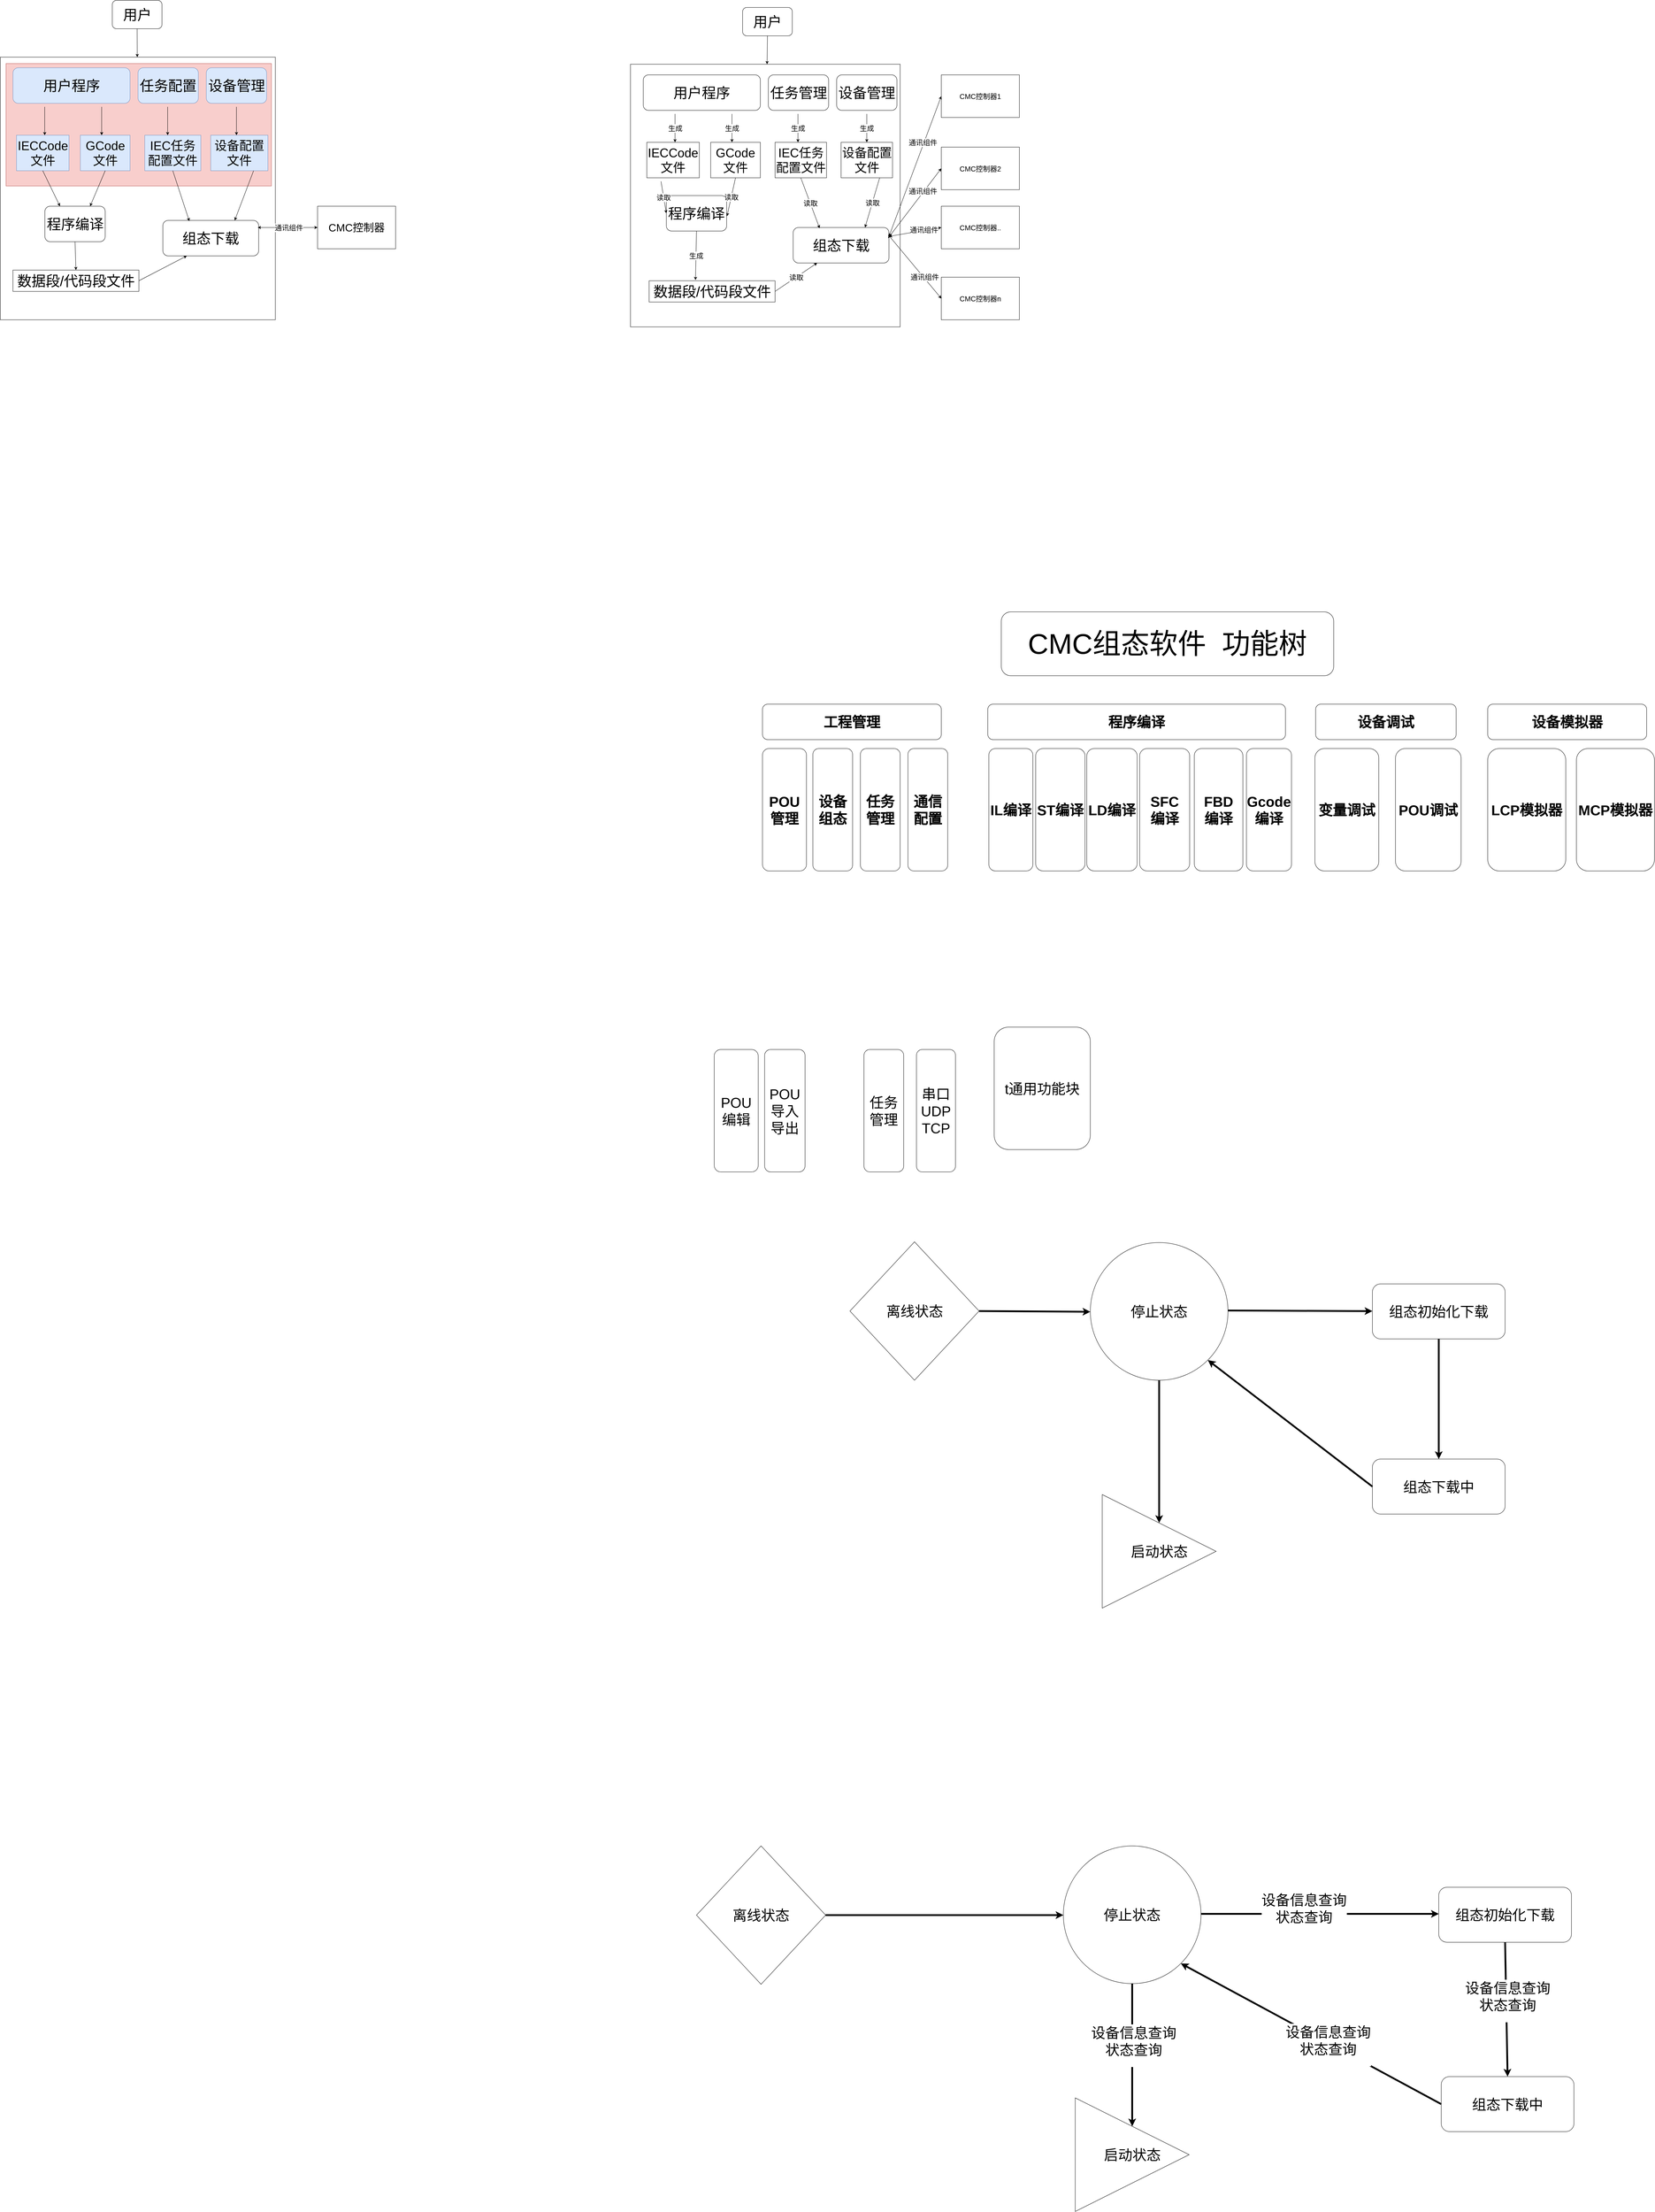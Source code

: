<mxfile version="12.2.6" type="github" pages="1">
  <diagram id="8eFCHStxxwOZdWIUavua" name="Page-1">
    <mxGraphModel dx="3413" dy="2197" grid="0" gridSize="10" guides="1" tooltips="1" connect="1" arrows="1" fold="1" page="0" pageScale="1" pageWidth="827" pageHeight="1169" math="0" shadow="0">
      <root>
        <mxCell id="0"/>
        <mxCell id="1" parent="0"/>
        <mxCell id="xgJLYvO0U7C_utv53xH0-2" value="" style="rounded=0;whiteSpace=wrap;html=1;" parent="1" vertex="1">
          <mxGeometry x="-1522" y="-980" width="775" height="740" as="geometry"/>
        </mxCell>
        <mxCell id="QE3tK00au3SgohkB_AAY-4" value="" style="rounded=0;whiteSpace=wrap;html=1;fillColor=#f8cecc;strokeColor=#b85450;" vertex="1" parent="1">
          <mxGeometry x="-1506" y="-962" width="748" height="345" as="geometry"/>
        </mxCell>
        <mxCell id="lSWwNBWewVUf58__QeLn-1" value="&lt;font style=&quot;font-size: 40px&quot;&gt;用户&lt;/font&gt;" style="rounded=1;whiteSpace=wrap;html=1;" parent="1" vertex="1">
          <mxGeometry x="570" y="-1120" width="140" height="80" as="geometry"/>
        </mxCell>
        <mxCell id="lSWwNBWewVUf58__QeLn-2" value="" style="rounded=0;whiteSpace=wrap;html=1;" parent="1" vertex="1">
          <mxGeometry x="254" y="-960" width="760" height="740" as="geometry"/>
        </mxCell>
        <mxCell id="lSWwNBWewVUf58__QeLn-3" value="" style="endArrow=classic;html=1;exitX=0.5;exitY=1;exitDx=0;exitDy=0;" parent="1" source="lSWwNBWewVUf58__QeLn-1" target="lSWwNBWewVUf58__QeLn-2" edge="1">
          <mxGeometry width="50" height="50" relative="1" as="geometry">
            <mxPoint x="360" y="-280" as="sourcePoint"/>
            <mxPoint x="410" y="-330" as="targetPoint"/>
          </mxGeometry>
        </mxCell>
        <mxCell id="lSWwNBWewVUf58__QeLn-8" value="&lt;font style=&quot;font-size: 40px&quot;&gt;用户程序&lt;/font&gt;" style="rounded=1;whiteSpace=wrap;html=1;" parent="1" vertex="1">
          <mxGeometry x="290" y="-930" width="330" height="100" as="geometry"/>
        </mxCell>
        <mxCell id="lSWwNBWewVUf58__QeLn-11" value="&lt;div&gt;&lt;font style=&quot;font-size: 35px&quot;&gt;IECCode&lt;/font&gt;&lt;/div&gt;&lt;div&gt;&lt;font style=&quot;font-size: 35px&quot;&gt;文件&lt;br&gt;&lt;/font&gt;&lt;/div&gt;" style="rounded=0;whiteSpace=wrap;html=1;" parent="1" vertex="1">
          <mxGeometry x="300" y="-740" width="148" height="100" as="geometry"/>
        </mxCell>
        <mxCell id="lSWwNBWewVUf58__QeLn-12" value="&lt;div&gt;&lt;font style=&quot;font-size: 35px&quot;&gt;GCode&lt;/font&gt;&lt;/div&gt;&lt;div&gt;&lt;font style=&quot;font-size: 35px&quot;&gt;文件&lt;br&gt;&lt;/font&gt;&lt;/div&gt;" style="rounded=0;whiteSpace=wrap;html=1;" parent="1" vertex="1">
          <mxGeometry x="480" y="-740" width="140" height="100" as="geometry"/>
        </mxCell>
        <mxCell id="lSWwNBWewVUf58__QeLn-14" value="&lt;font style=&quot;font-size: 40px&quot;&gt;设备管理&lt;/font&gt;" style="rounded=1;whiteSpace=wrap;html=1;" parent="1" vertex="1">
          <mxGeometry x="835" y="-930" width="170" height="100" as="geometry"/>
        </mxCell>
        <mxCell id="lSWwNBWewVUf58__QeLn-15" value="&lt;div&gt;&lt;font style=&quot;font-size: 35px&quot;&gt;设备配置&lt;/font&gt;&lt;/div&gt;&lt;div&gt;&lt;font style=&quot;font-size: 35px&quot;&gt;文件&lt;br&gt;&lt;/font&gt;&lt;/div&gt;" style="rounded=0;whiteSpace=wrap;html=1;" parent="1" vertex="1">
          <mxGeometry x="847.5" y="-740" width="145" height="100" as="geometry"/>
        </mxCell>
        <mxCell id="lSWwNBWewVUf58__QeLn-16" value="&lt;font style=&quot;font-size: 40px&quot;&gt;任务管理&lt;/font&gt;" style="rounded=1;whiteSpace=wrap;html=1;" parent="1" vertex="1">
          <mxGeometry x="642.5" y="-930" width="170" height="100" as="geometry"/>
        </mxCell>
        <mxCell id="lSWwNBWewVUf58__QeLn-17" value="&lt;div&gt;&lt;font style=&quot;font-size: 35px&quot;&gt;IEC任务&lt;/font&gt;&lt;/div&gt;&lt;div&gt;&lt;font style=&quot;font-size: 35px&quot;&gt;配置文件&lt;br&gt;&lt;/font&gt;&lt;/div&gt;" style="rounded=0;whiteSpace=wrap;html=1;" parent="1" vertex="1">
          <mxGeometry x="661.5" y="-740" width="145" height="100" as="geometry"/>
        </mxCell>
        <mxCell id="lSWwNBWewVUf58__QeLn-19" value="&lt;font style=&quot;font-size: 40px&quot;&gt;程序编译&lt;/font&gt;" style="rounded=1;whiteSpace=wrap;html=1;" parent="1" vertex="1">
          <mxGeometry x="355" y="-590" width="170" height="100" as="geometry"/>
        </mxCell>
        <mxCell id="lSWwNBWewVUf58__QeLn-22" value="生成" style="endArrow=classic;html=1;exitX=0.5;exitY=1;exitDx=0;exitDy=0;fontSize=20;" parent="1" edge="1">
          <mxGeometry width="50" height="50" relative="1" as="geometry">
            <mxPoint x="379.5" y="-820" as="sourcePoint"/>
            <mxPoint x="379.5" y="-740" as="targetPoint"/>
          </mxGeometry>
        </mxCell>
        <mxCell id="lSWwNBWewVUf58__QeLn-25" value="生成" style="endArrow=classic;html=1;exitX=0.5;exitY=1;exitDx=0;exitDy=0;fontSize=20;" parent="1" edge="1">
          <mxGeometry width="50" height="50" relative="1" as="geometry">
            <mxPoint x="540" y="-820" as="sourcePoint"/>
            <mxPoint x="540" y="-740" as="targetPoint"/>
          </mxGeometry>
        </mxCell>
        <mxCell id="lSWwNBWewVUf58__QeLn-26" value="生成" style="endArrow=classic;html=1;exitX=0.5;exitY=1;exitDx=0;exitDy=0;fontSize=20;" parent="1" edge="1">
          <mxGeometry width="50" height="50" relative="1" as="geometry">
            <mxPoint x="726" y="-820" as="sourcePoint"/>
            <mxPoint x="726" y="-740" as="targetPoint"/>
          </mxGeometry>
        </mxCell>
        <mxCell id="lSWwNBWewVUf58__QeLn-27" value="生成" style="endArrow=classic;html=1;exitX=0.5;exitY=1;exitDx=0;exitDy=0;fontSize=20;" parent="1" edge="1">
          <mxGeometry width="50" height="50" relative="1" as="geometry">
            <mxPoint x="920" y="-820" as="sourcePoint"/>
            <mxPoint x="920" y="-740" as="targetPoint"/>
          </mxGeometry>
        </mxCell>
        <mxCell id="lSWwNBWewVUf58__QeLn-28" value="读取" style="endArrow=classic;html=1;exitX=0.5;exitY=1;exitDx=0;exitDy=0;fontSize=20;entryX=0;entryY=0.5;entryDx=0;entryDy=0;" parent="1" target="lSWwNBWewVUf58__QeLn-19" edge="1">
          <mxGeometry width="50" height="50" relative="1" as="geometry">
            <mxPoint x="340" y="-630" as="sourcePoint"/>
            <mxPoint x="340" y="-550" as="targetPoint"/>
          </mxGeometry>
        </mxCell>
        <mxCell id="lSWwNBWewVUf58__QeLn-30" value="读取" style="endArrow=classic;html=1;exitX=0.5;exitY=1;exitDx=0;exitDy=0;fontSize=20;entryX=1.006;entryY=0.58;entryDx=0;entryDy=0;entryPerimeter=0;" parent="1" target="lSWwNBWewVUf58__QeLn-19" edge="1">
          <mxGeometry width="50" height="50" relative="1" as="geometry">
            <mxPoint x="550.0" y="-640" as="sourcePoint"/>
            <mxPoint x="610.0" y="-540" as="targetPoint"/>
          </mxGeometry>
        </mxCell>
        <mxCell id="lSWwNBWewVUf58__QeLn-31" value="生成" style="endArrow=classic;html=1;exitX=0.5;exitY=1;exitDx=0;exitDy=0;fontSize=20;entryX=0.368;entryY=-0.033;entryDx=0;entryDy=0;entryPerimeter=0;" parent="1" source="lSWwNBWewVUf58__QeLn-19" target="lSWwNBWewVUf58__QeLn-35" edge="1">
          <mxGeometry width="50" height="50" relative="1" as="geometry">
            <mxPoint x="478.5" y="-440" as="sourcePoint"/>
            <mxPoint x="478.5" y="-360" as="targetPoint"/>
          </mxGeometry>
        </mxCell>
        <mxCell id="lSWwNBWewVUf58__QeLn-34" value="&lt;font style=&quot;font-size: 40px&quot;&gt;组态下载&lt;/font&gt;" style="rounded=1;whiteSpace=wrap;html=1;" parent="1" vertex="1">
          <mxGeometry x="712.5" y="-500" width="270" height="100" as="geometry"/>
        </mxCell>
        <mxCell id="lSWwNBWewVUf58__QeLn-35" value="&lt;font style=&quot;font-size: 40px&quot;&gt;数据段/代码段文件&lt;/font&gt;" style="rounded=0;whiteSpace=wrap;html=1;fontSize=20;" parent="1" vertex="1">
          <mxGeometry x="306.5" y="-350" width="355" height="60" as="geometry"/>
        </mxCell>
        <mxCell id="lSWwNBWewVUf58__QeLn-36" value="读取" style="endArrow=classic;html=1;exitX=0.5;exitY=1;exitDx=0;exitDy=0;fontSize=20;entryX=0.25;entryY=1;entryDx=0;entryDy=0;" parent="1" target="lSWwNBWewVUf58__QeLn-34" edge="1">
          <mxGeometry width="50" height="50" relative="1" as="geometry">
            <mxPoint x="661.5" y="-320" as="sourcePoint"/>
            <mxPoint x="716.5" y="-190" as="targetPoint"/>
          </mxGeometry>
        </mxCell>
        <mxCell id="lSWwNBWewVUf58__QeLn-37" value="读取" style="endArrow=classic;html=1;exitX=0.5;exitY=1;exitDx=0;exitDy=0;fontSize=20;entryX=0.276;entryY=0.02;entryDx=0;entryDy=0;entryPerimeter=0;" parent="1" source="lSWwNBWewVUf58__QeLn-17" target="lSWwNBWewVUf58__QeLn-34" edge="1">
          <mxGeometry width="50" height="50" relative="1" as="geometry">
            <mxPoint x="694" y="-540" as="sourcePoint"/>
            <mxPoint x="812.5" y="-620" as="targetPoint"/>
          </mxGeometry>
        </mxCell>
        <mxCell id="lSWwNBWewVUf58__QeLn-38" value="读取" style="endArrow=classic;html=1;exitX=0.75;exitY=1;exitDx=0;exitDy=0;fontSize=20;entryX=0.75;entryY=0;entryDx=0;entryDy=0;" parent="1" source="lSWwNBWewVUf58__QeLn-15" target="lSWwNBWewVUf58__QeLn-34" edge="1">
          <mxGeometry width="50" height="50" relative="1" as="geometry">
            <mxPoint x="744" y="-630.0" as="sourcePoint"/>
            <mxPoint x="790" y="-490" as="targetPoint"/>
          </mxGeometry>
        </mxCell>
        <mxCell id="lSWwNBWewVUf58__QeLn-39" value="CMC控制器1" style="rounded=0;whiteSpace=wrap;html=1;fontSize=20;" parent="1" vertex="1">
          <mxGeometry x="1130" y="-930" width="220" height="120" as="geometry"/>
        </mxCell>
        <mxCell id="lSWwNBWewVUf58__QeLn-42" value="CMC控制器2" style="rounded=0;whiteSpace=wrap;html=1;fontSize=20;" parent="1" vertex="1">
          <mxGeometry x="1130" y="-726.5" width="220" height="120" as="geometry"/>
        </mxCell>
        <mxCell id="lSWwNBWewVUf58__QeLn-43" value="CMC控制器.." style="rounded=0;whiteSpace=wrap;html=1;fontSize=20;" parent="1" vertex="1">
          <mxGeometry x="1130" y="-560" width="220" height="120" as="geometry"/>
        </mxCell>
        <mxCell id="lSWwNBWewVUf58__QeLn-45" value="CMC控制器n" style="rounded=0;whiteSpace=wrap;html=1;fontSize=20;" parent="1" vertex="1">
          <mxGeometry x="1130" y="-360" width="220" height="120" as="geometry"/>
        </mxCell>
        <mxCell id="lSWwNBWewVUf58__QeLn-46" value="" style="endArrow=classic;startArrow=classic;html=1;fontSize=20;exitX=1;exitY=0.25;exitDx=0;exitDy=0;entryX=0;entryY=0.5;entryDx=0;entryDy=0;" parent="1" source="lSWwNBWewVUf58__QeLn-34" target="lSWwNBWewVUf58__QeLn-39" edge="1">
          <mxGeometry width="50" height="50" relative="1" as="geometry">
            <mxPoint x="1100" y="-810" as="sourcePoint"/>
            <mxPoint x="1150" y="-860" as="targetPoint"/>
          </mxGeometry>
        </mxCell>
        <mxCell id="lSWwNBWewVUf58__QeLn-47" value="通讯组件" style="text;html=1;resizable=0;points=[];align=center;verticalAlign=middle;labelBackgroundColor=#ffffff;fontSize=20;" parent="lSWwNBWewVUf58__QeLn-46" vertex="1" connectable="0">
          <mxGeometry x="0.335" y="3" relative="1" as="geometry">
            <mxPoint as="offset"/>
          </mxGeometry>
        </mxCell>
        <mxCell id="lSWwNBWewVUf58__QeLn-48" value="" style="endArrow=classic;startArrow=classic;html=1;fontSize=20;entryX=0;entryY=0.5;entryDx=0;entryDy=0;" parent="1" target="lSWwNBWewVUf58__QeLn-42" edge="1">
          <mxGeometry width="50" height="50" relative="1" as="geometry">
            <mxPoint x="980" y="-470" as="sourcePoint"/>
            <mxPoint x="1160" y="-850" as="targetPoint"/>
          </mxGeometry>
        </mxCell>
        <mxCell id="lSWwNBWewVUf58__QeLn-49" value="通讯组件" style="text;html=1;resizable=0;points=[];align=center;verticalAlign=middle;labelBackgroundColor=#ffffff;fontSize=20;" parent="lSWwNBWewVUf58__QeLn-48" vertex="1" connectable="0">
          <mxGeometry x="0.335" y="3" relative="1" as="geometry">
            <mxPoint as="offset"/>
          </mxGeometry>
        </mxCell>
        <mxCell id="lSWwNBWewVUf58__QeLn-52" value="" style="endArrow=classic;startArrow=classic;html=1;fontSize=20;entryX=0;entryY=0.5;entryDx=0;entryDy=0;exitX=1;exitY=0.25;exitDx=0;exitDy=0;" parent="1" source="lSWwNBWewVUf58__QeLn-34" target="lSWwNBWewVUf58__QeLn-43" edge="1">
          <mxGeometry width="50" height="50" relative="1" as="geometry">
            <mxPoint x="990" y="-460" as="sourcePoint"/>
            <mxPoint x="1140" y="-656.5" as="targetPoint"/>
          </mxGeometry>
        </mxCell>
        <mxCell id="lSWwNBWewVUf58__QeLn-53" value="通讯组件" style="text;html=1;resizable=0;points=[];align=center;verticalAlign=middle;labelBackgroundColor=#ffffff;fontSize=20;" parent="lSWwNBWewVUf58__QeLn-52" vertex="1" connectable="0">
          <mxGeometry x="0.335" y="3" relative="1" as="geometry">
            <mxPoint as="offset"/>
          </mxGeometry>
        </mxCell>
        <mxCell id="lSWwNBWewVUf58__QeLn-55" value="" style="endArrow=classic;startArrow=classic;html=1;fontSize=20;entryX=0;entryY=0.5;entryDx=0;entryDy=0;" parent="1" target="lSWwNBWewVUf58__QeLn-45" edge="1">
          <mxGeometry width="50" height="50" relative="1" as="geometry">
            <mxPoint x="980" y="-480" as="sourcePoint"/>
            <mxPoint x="1140" y="-490" as="targetPoint"/>
          </mxGeometry>
        </mxCell>
        <mxCell id="lSWwNBWewVUf58__QeLn-56" value="通讯组件" style="text;html=1;resizable=0;points=[];align=center;verticalAlign=middle;labelBackgroundColor=#ffffff;fontSize=20;" parent="lSWwNBWewVUf58__QeLn-55" vertex="1" connectable="0">
          <mxGeometry x="0.335" y="3" relative="1" as="geometry">
            <mxPoint as="offset"/>
          </mxGeometry>
        </mxCell>
        <mxCell id="lSWwNBWewVUf58__QeLn-58" value="&lt;b&gt;&lt;font style=&quot;font-size: 40px&quot;&gt;工程管理&lt;/font&gt;&lt;/b&gt;" style="rounded=1;whiteSpace=wrap;html=1;" parent="1" vertex="1">
          <mxGeometry x="626" y="843" width="504" height="100" as="geometry"/>
        </mxCell>
        <mxCell id="lSWwNBWewVUf58__QeLn-59" value="&lt;font style=&quot;font-size: 80px&quot;&gt;CMC组态软件&amp;nbsp; 功能树&lt;/font&gt;" style="rounded=1;whiteSpace=wrap;html=1;" parent="1" vertex="1">
          <mxGeometry x="1299" y="583" width="937" height="180" as="geometry"/>
        </mxCell>
        <mxCell id="lSWwNBWewVUf58__QeLn-60" value="&lt;p&gt;&lt;b&gt;&lt;font style=&quot;font-size: 40px&quot; face=&quot;Helvetica&quot;&gt;POU管理&lt;/font&gt;&lt;/b&gt;&lt;/p&gt;" style="rounded=1;whiteSpace=wrap;textDirection=ltr;html=1;" parent="1" vertex="1">
          <mxGeometry x="626" y="968" width="124" height="345" as="geometry"/>
        </mxCell>
        <mxCell id="lSWwNBWewVUf58__QeLn-63" value="&lt;font style=&quot;font-size: 40px&quot;&gt;设备组态&lt;/font&gt;" style="rounded=1;whiteSpace=wrap;textDirection=ltr;html=1;fontStyle=1" parent="1" vertex="1">
          <mxGeometry x="768" y="968" width="112" height="345" as="geometry"/>
        </mxCell>
        <mxCell id="lSWwNBWewVUf58__QeLn-64" value="&lt;p style=&quot;font-size: 40px&quot;&gt;任务管理&lt;/p&gt;" style="rounded=1;whiteSpace=wrap;textDirection=ltr;html=1;fontStyle=1" parent="1" vertex="1">
          <mxGeometry x="902" y="968" width="112" height="345" as="geometry"/>
        </mxCell>
        <mxCell id="lSWwNBWewVUf58__QeLn-65" value="&lt;font style=&quot;font-size: 40px&quot;&gt;通信配置&lt;/font&gt;" style="rounded=1;whiteSpace=wrap;textDirection=ltr;html=1;fontStyle=1" parent="1" vertex="1">
          <mxGeometry x="1036" y="968" width="112" height="345" as="geometry"/>
        </mxCell>
        <mxCell id="lSWwNBWewVUf58__QeLn-66" value="&lt;p&gt;&lt;font style=&quot;font-size: 40px&quot; face=&quot;Helvetica&quot;&gt;POU编辑&lt;/font&gt;&lt;/p&gt;" style="rounded=1;whiteSpace=wrap;textDirection=ltr;html=1;" parent="1" vertex="1">
          <mxGeometry x="490" y="1816" width="124" height="345" as="geometry"/>
        </mxCell>
        <mxCell id="lSWwNBWewVUf58__QeLn-67" value="&lt;p&gt;&lt;font style=&quot;font-size: 40px&quot; face=&quot;Helvetica&quot;&gt;POU导入导出&lt;/font&gt;&lt;/p&gt;" style="rounded=1;whiteSpace=wrap;textDirection=ltr;html=1;" parent="1" vertex="1">
          <mxGeometry x="632" y="1816" width="114" height="345" as="geometry"/>
        </mxCell>
        <mxCell id="lSWwNBWewVUf58__QeLn-69" value="&lt;div&gt;&lt;font style=&quot;font-size: 40px&quot;&gt;串口UDP&lt;/font&gt;&lt;/div&gt;&lt;div&gt;&lt;font style=&quot;font-size: 40px&quot;&gt;TCP&lt;/font&gt;&lt;/div&gt;" style="rounded=1;whiteSpace=wrap;textDirection=ltr;html=1;" parent="1" vertex="1">
          <mxGeometry x="1060" y="1816" width="110" height="345" as="geometry"/>
        </mxCell>
        <mxCell id="lSWwNBWewVUf58__QeLn-70" value="&lt;font style=&quot;font-size: 40px&quot;&gt;t通用功能块&lt;/font&gt;" style="rounded=1;whiteSpace=wrap;textDirection=ltr;html=1;" parent="1" vertex="1">
          <mxGeometry x="1279" y="1753" width="271" height="345" as="geometry"/>
        </mxCell>
        <mxCell id="lSWwNBWewVUf58__QeLn-71" value="&lt;b&gt;&lt;font style=&quot;font-size: 40px&quot;&gt;程序编译&lt;/font&gt;&lt;/b&gt;" style="rounded=1;whiteSpace=wrap;html=1;" parent="1" vertex="1">
          <mxGeometry x="1261" y="843" width="839" height="100" as="geometry"/>
        </mxCell>
        <mxCell id="lSWwNBWewVUf58__QeLn-72" value="&lt;font style=&quot;font-size: 40px&quot;&gt;IL编译&lt;/font&gt;" style="rounded=1;whiteSpace=wrap;textDirection=ltr;html=1;fontStyle=1" parent="1" vertex="1">
          <mxGeometry x="1264" y="968" width="124" height="345" as="geometry"/>
        </mxCell>
        <mxCell id="lSWwNBWewVUf58__QeLn-73" value="&lt;font style=&quot;font-size: 40px&quot;&gt;ST编译&lt;/font&gt;" style="rounded=1;whiteSpace=wrap;textDirection=ltr;html=1;fontStyle=1" parent="1" vertex="1">
          <mxGeometry x="1396" y="968" width="139" height="345" as="geometry"/>
        </mxCell>
        <mxCell id="lSWwNBWewVUf58__QeLn-74" value="&lt;font style=&quot;font-size: 40px&quot;&gt;LD编译&lt;/font&gt;" style="rounded=1;whiteSpace=wrap;textDirection=ltr;html=1;fontStyle=1" parent="1" vertex="1">
          <mxGeometry x="1540" y="968" width="142" height="345" as="geometry"/>
        </mxCell>
        <mxCell id="lSWwNBWewVUf58__QeLn-75" value="&lt;div&gt;&lt;font style=&quot;font-size: 40px&quot;&gt;SFC&lt;/font&gt;&lt;/div&gt;&lt;div&gt;&lt;font style=&quot;font-size: 40px&quot;&gt;编译&lt;/font&gt;&lt;/div&gt;" style="rounded=1;whiteSpace=wrap;textDirection=ltr;html=1;fontStyle=1" parent="1" vertex="1">
          <mxGeometry x="1689" y="968" width="141" height="345" as="geometry"/>
        </mxCell>
        <mxCell id="lSWwNBWewVUf58__QeLn-76" value="&lt;div&gt;&lt;font style=&quot;font-size: 40px&quot;&gt;FBD&lt;/font&gt;&lt;font style=&quot;font-size: 40px&quot;&gt;&lt;br&gt;&lt;/font&gt;&lt;/div&gt;&lt;div&gt;&lt;font style=&quot;font-size: 40px&quot;&gt;编译&lt;/font&gt;&lt;/div&gt;" style="rounded=1;whiteSpace=wrap;textDirection=ltr;html=1;fontStyle=1" parent="1" vertex="1">
          <mxGeometry x="1843" y="968" width="137" height="345" as="geometry"/>
        </mxCell>
        <mxCell id="lSWwNBWewVUf58__QeLn-77" value="&lt;font style=&quot;font-size: 40px&quot;&gt;Gcode编译&lt;/font&gt;" style="rounded=1;whiteSpace=wrap;textDirection=ltr;html=1;fontStyle=1" parent="1" vertex="1">
          <mxGeometry x="1990" y="968" width="127" height="345" as="geometry"/>
        </mxCell>
        <mxCell id="lSWwNBWewVUf58__QeLn-79" value="&lt;b&gt;&lt;font style=&quot;font-size: 40px&quot;&gt;设备调试&lt;/font&gt;&lt;/b&gt;" style="rounded=1;whiteSpace=wrap;html=1;" parent="1" vertex="1">
          <mxGeometry x="2185" y="843" width="396" height="100" as="geometry"/>
        </mxCell>
        <mxCell id="lSWwNBWewVUf58__QeLn-80" value="&lt;font style=&quot;font-size: 40px&quot;&gt;变量调试&lt;/font&gt;" style="rounded=1;whiteSpace=wrap;textDirection=ltr;html=1;fontStyle=1" parent="1" vertex="1">
          <mxGeometry x="2183" y="968" width="180" height="345" as="geometry"/>
        </mxCell>
        <mxCell id="lSWwNBWewVUf58__QeLn-81" value="&lt;font style=&quot;font-size: 40px&quot;&gt;POU调试&lt;/font&gt;" style="rounded=1;whiteSpace=wrap;textDirection=ltr;html=1;fontStyle=1" parent="1" vertex="1">
          <mxGeometry x="2410" y="968" width="185" height="345" as="geometry"/>
        </mxCell>
        <mxCell id="lSWwNBWewVUf58__QeLn-82" value="&lt;b&gt;&lt;font style=&quot;font-size: 40px&quot;&gt;设备模拟器&lt;/font&gt;&lt;/b&gt;" style="rounded=1;whiteSpace=wrap;html=1;" parent="1" vertex="1">
          <mxGeometry x="2670" y="843" width="448" height="100" as="geometry"/>
        </mxCell>
        <mxCell id="lSWwNBWewVUf58__QeLn-83" value="&lt;font style=&quot;font-size: 40px&quot;&gt;LCP模拟器&lt;/font&gt;" style="rounded=1;whiteSpace=wrap;textDirection=ltr;html=1;fontStyle=1" parent="1" vertex="1">
          <mxGeometry x="2670" y="968" width="220" height="345" as="geometry"/>
        </mxCell>
        <mxCell id="lSWwNBWewVUf58__QeLn-84" value="&lt;font style=&quot;font-size: 40px&quot;&gt;MCP模拟器&lt;/font&gt;" style="rounded=1;whiteSpace=wrap;textDirection=ltr;html=1;fontStyle=1" parent="1" vertex="1">
          <mxGeometry x="2920" y="968" width="220" height="345" as="geometry"/>
        </mxCell>
        <mxCell id="lSWwNBWewVUf58__QeLn-85" value="&lt;font style=&quot;font-size: 40px&quot;&gt;离线状态&lt;/font&gt;" style="rhombus;whiteSpace=wrap;html=1;fontSize=20;" parent="1" vertex="1">
          <mxGeometry x="872.5" y="2358" width="364" height="390" as="geometry"/>
        </mxCell>
        <mxCell id="lSWwNBWewVUf58__QeLn-86" value="" style="endArrow=classic;html=1;fontSize=40;horizontal=0;verticalAlign=middle;strokeWidth=5;exitX=1;exitY=0.5;exitDx=0;exitDy=0;" parent="1" source="lSWwNBWewVUf58__QeLn-85" edge="1">
          <mxGeometry width="50" height="50" relative="1" as="geometry">
            <mxPoint x="880" y="2555" as="sourcePoint"/>
            <mxPoint x="1550" y="2555" as="targetPoint"/>
          </mxGeometry>
        </mxCell>
        <mxCell id="lSWwNBWewVUf58__QeLn-88" value="&lt;font style=&quot;font-size: 40px&quot;&gt;停止状态&lt;/font&gt;" style="ellipse;whiteSpace=wrap;html=1;aspect=fixed;fontSize=20;" parent="1" vertex="1">
          <mxGeometry x="1550" y="2360" width="388" height="388" as="geometry"/>
        </mxCell>
        <mxCell id="lSWwNBWewVUf58__QeLn-94" value="组态下载中" style="rounded=1;whiteSpace=wrap;html=1;fontSize=40;" parent="1" vertex="1">
          <mxGeometry x="2345" y="2970" width="374" height="155" as="geometry"/>
        </mxCell>
        <mxCell id="lSWwNBWewVUf58__QeLn-95" value="" style="endArrow=classic;html=1;fontSize=40;horizontal=0;verticalAlign=middle;strokeWidth=5;" parent="1" source="lSWwNBWewVUf58__QeLn-92" edge="1">
          <mxGeometry width="50" height="50" relative="1" as="geometry">
            <mxPoint x="1938" y="2551.5" as="sourcePoint"/>
            <mxPoint x="2608" y="2551.5" as="targetPoint"/>
          </mxGeometry>
        </mxCell>
        <mxCell id="lSWwNBWewVUf58__QeLn-100" value="" style="endArrow=classic;html=1;fontSize=40;horizontal=0;verticalAlign=middle;strokeWidth=5;exitX=0.5;exitY=1;exitDx=0;exitDy=0;entryX=0.5;entryY=0;entryDx=0;entryDy=0;" parent="1" source="lSWwNBWewVUf58__QeLn-92" target="lSWwNBWewVUf58__QeLn-94" edge="1">
          <mxGeometry width="50" height="50" relative="1" as="geometry">
            <mxPoint x="2654" y="2780" as="sourcePoint"/>
            <mxPoint x="3324" y="2780" as="targetPoint"/>
          </mxGeometry>
        </mxCell>
        <mxCell id="lSWwNBWewVUf58__QeLn-103" value="" style="endArrow=classic;html=1;fontSize=40;horizontal=0;verticalAlign=middle;strokeWidth=5;entryX=1;entryY=1;entryDx=0;entryDy=0;exitX=0;exitY=0.5;exitDx=0;exitDy=0;" parent="1" source="lSWwNBWewVUf58__QeLn-94" target="lSWwNBWewVUf58__QeLn-88" edge="1">
          <mxGeometry width="50" height="50" relative="1" as="geometry">
            <mxPoint x="2600" y="2940" as="sourcePoint"/>
            <mxPoint x="2812" y="2880" as="targetPoint"/>
          </mxGeometry>
        </mxCell>
        <mxCell id="lSWwNBWewVUf58__QeLn-106" value="启动状态" style="triangle;whiteSpace=wrap;html=1;fontSize=40;" parent="1" vertex="1">
          <mxGeometry x="1583.5" y="3070" width="321" height="320" as="geometry"/>
        </mxCell>
        <mxCell id="lSWwNBWewVUf58__QeLn-111" value="" style="endArrow=classic;html=1;fontSize=40;horizontal=0;verticalAlign=middle;strokeWidth=5;exitX=0.5;exitY=1;exitDx=0;exitDy=0;entryX=0.5;entryY=0;entryDx=0;entryDy=0;" parent="1" source="lSWwNBWewVUf58__QeLn-88" target="lSWwNBWewVUf58__QeLn-106" edge="1">
          <mxGeometry width="50" height="50" relative="1" as="geometry">
            <mxPoint x="2386.5" y="3247.5" as="sourcePoint"/>
            <mxPoint x="1800" y="3170" as="targetPoint"/>
          </mxGeometry>
        </mxCell>
        <mxCell id="KkgqkZUw1tj9q-lU1EZx-1" value="&lt;font style=&quot;font-size: 40px&quot;&gt;离线状态&lt;/font&gt;" style="rhombus;whiteSpace=wrap;html=1;fontSize=20;" parent="1" vertex="1">
          <mxGeometry x="440" y="4060" width="364" height="390" as="geometry"/>
        </mxCell>
        <mxCell id="KkgqkZUw1tj9q-lU1EZx-2" value="" style="endArrow=classic;html=1;fontSize=40;horizontal=0;verticalAlign=middle;strokeWidth=5;" parent="1" edge="1">
          <mxGeometry width="50" height="50" relative="1" as="geometry">
            <mxPoint x="804" y="4255" as="sourcePoint"/>
            <mxPoint x="1474" y="4255" as="targetPoint"/>
          </mxGeometry>
        </mxCell>
        <mxCell id="KkgqkZUw1tj9q-lU1EZx-3" value="&lt;font style=&quot;font-size: 40px&quot;&gt;停止状态&lt;/font&gt;" style="ellipse;whiteSpace=wrap;html=1;aspect=fixed;fontSize=20;" parent="1" vertex="1">
          <mxGeometry x="1474" y="4060" width="388" height="388" as="geometry"/>
        </mxCell>
        <mxCell id="KkgqkZUw1tj9q-lU1EZx-4" value="组态初始化下载" style="rounded=1;whiteSpace=wrap;html=1;fontSize=40;" parent="1" vertex="1">
          <mxGeometry x="2532" y="4176.5" width="374" height="155" as="geometry"/>
        </mxCell>
        <mxCell id="KkgqkZUw1tj9q-lU1EZx-5" value="组态下载中" style="rounded=1;whiteSpace=wrap;html=1;fontSize=40;" parent="1" vertex="1">
          <mxGeometry x="2539" y="4710" width="374" height="155" as="geometry"/>
        </mxCell>
        <mxCell id="KkgqkZUw1tj9q-lU1EZx-6" value="" style="endArrow=classic;html=1;fontSize=40;horizontal=0;verticalAlign=middle;strokeWidth=5;" parent="1" edge="1">
          <mxGeometry width="50" height="50" relative="1" as="geometry">
            <mxPoint x="1862" y="4251.5" as="sourcePoint"/>
            <mxPoint x="2532.0" y="4251.5" as="targetPoint"/>
          </mxGeometry>
        </mxCell>
        <mxCell id="KkgqkZUw1tj9q-lU1EZx-7" value="&lt;div style=&quot;font-size: 40px&quot;&gt;&lt;font style=&quot;font-size: 40px&quot;&gt;设备信息查询&lt;br&gt;&lt;/font&gt;&lt;/div&gt;&lt;div style=&quot;font-size: 40px&quot;&gt;&lt;font style=&quot;font-size: 40px&quot;&gt;状态查询&lt;/font&gt;&lt;/div&gt;&lt;div&gt;&lt;br&gt;&lt;/div&gt;" style="text;html=1;resizable=0;points=[];align=center;verticalAlign=middle;labelBackgroundColor=#ffffff;fontSize=20;" parent="KkgqkZUw1tj9q-lU1EZx-6" vertex="1" connectable="0">
          <mxGeometry x="-0.134" y="4" relative="1" as="geometry">
            <mxPoint as="offset"/>
          </mxGeometry>
        </mxCell>
        <mxCell id="KkgqkZUw1tj9q-lU1EZx-8" value="" style="endArrow=classic;html=1;fontSize=40;horizontal=0;verticalAlign=middle;strokeWidth=5;exitX=0.5;exitY=1;exitDx=0;exitDy=0;entryX=0.5;entryY=0;entryDx=0;entryDy=0;" parent="1" source="KkgqkZUw1tj9q-lU1EZx-4" target="KkgqkZUw1tj9q-lU1EZx-5" edge="1">
          <mxGeometry width="50" height="50" relative="1" as="geometry">
            <mxPoint x="2578" y="4480" as="sourcePoint"/>
            <mxPoint x="3248" y="4480" as="targetPoint"/>
          </mxGeometry>
        </mxCell>
        <mxCell id="KkgqkZUw1tj9q-lU1EZx-9" value="&lt;div style=&quot;font-size: 40px&quot;&gt;&lt;font style=&quot;font-size: 40px&quot;&gt;设备信息查询&lt;br&gt;&lt;/font&gt;&lt;/div&gt;&lt;div style=&quot;font-size: 40px&quot;&gt;&lt;font style=&quot;font-size: 40px&quot;&gt;状态查询&lt;/font&gt;&lt;/div&gt;&lt;div&gt;&lt;br&gt;&lt;/div&gt;" style="text;html=1;resizable=0;points=[];align=center;verticalAlign=middle;labelBackgroundColor=#ffffff;fontSize=20;" parent="KkgqkZUw1tj9q-lU1EZx-8" vertex="1" connectable="0">
          <mxGeometry x="-0.134" y="4" relative="1" as="geometry">
            <mxPoint as="offset"/>
          </mxGeometry>
        </mxCell>
        <mxCell id="KkgqkZUw1tj9q-lU1EZx-10" value="" style="endArrow=classic;html=1;fontSize=40;horizontal=0;verticalAlign=middle;strokeWidth=5;entryX=1;entryY=1;entryDx=0;entryDy=0;exitX=0;exitY=0.5;exitDx=0;exitDy=0;" parent="1" source="KkgqkZUw1tj9q-lU1EZx-5" target="KkgqkZUw1tj9q-lU1EZx-3" edge="1">
          <mxGeometry width="50" height="50" relative="1" as="geometry">
            <mxPoint x="2524" y="4640" as="sourcePoint"/>
            <mxPoint x="2736" y="4580" as="targetPoint"/>
          </mxGeometry>
        </mxCell>
        <mxCell id="KkgqkZUw1tj9q-lU1EZx-11" value="&lt;div style=&quot;font-size: 40px&quot;&gt;&lt;font style=&quot;font-size: 40px&quot;&gt;设备信息查询&lt;br&gt;&lt;/font&gt;&lt;/div&gt;&lt;div style=&quot;font-size: 40px&quot;&gt;&lt;font style=&quot;font-size: 40px&quot;&gt;状态查询&lt;/font&gt;&lt;/div&gt;&lt;div&gt;&lt;br&gt;&lt;/div&gt;" style="text;html=1;resizable=0;points=[];align=center;verticalAlign=middle;labelBackgroundColor=#ffffff;fontSize=20;" parent="KkgqkZUw1tj9q-lU1EZx-10" vertex="1" connectable="0">
          <mxGeometry x="-0.134" y="4" relative="1" as="geometry">
            <mxPoint as="offset"/>
          </mxGeometry>
        </mxCell>
        <mxCell id="KkgqkZUw1tj9q-lU1EZx-12" value="启动状态" style="triangle;whiteSpace=wrap;html=1;fontSize=40;" parent="1" vertex="1">
          <mxGeometry x="1507.5" y="4770" width="321" height="320" as="geometry"/>
        </mxCell>
        <mxCell id="KkgqkZUw1tj9q-lU1EZx-13" value="" style="endArrow=classic;html=1;fontSize=40;horizontal=0;verticalAlign=middle;strokeWidth=5;exitX=0.5;exitY=1;exitDx=0;exitDy=0;entryX=0.5;entryY=0;entryDx=0;entryDy=0;" parent="1" source="KkgqkZUw1tj9q-lU1EZx-3" target="KkgqkZUw1tj9q-lU1EZx-12" edge="1">
          <mxGeometry width="50" height="50" relative="1" as="geometry">
            <mxPoint x="2310.5" y="4947.5" as="sourcePoint"/>
            <mxPoint x="1724" y="4870" as="targetPoint"/>
          </mxGeometry>
        </mxCell>
        <mxCell id="KkgqkZUw1tj9q-lU1EZx-14" value="&lt;div style=&quot;font-size: 40px&quot;&gt;&lt;font style=&quot;font-size: 40px&quot;&gt;设备信息查询&lt;br&gt;&lt;/font&gt;&lt;/div&gt;&lt;div style=&quot;font-size: 40px&quot;&gt;&lt;font style=&quot;font-size: 40px&quot;&gt;状态查询&lt;/font&gt;&lt;/div&gt;&lt;div&gt;&lt;br&gt;&lt;/div&gt;" style="text;html=1;resizable=0;points=[];align=center;verticalAlign=middle;labelBackgroundColor=#ffffff;fontSize=20;" parent="KkgqkZUw1tj9q-lU1EZx-13" vertex="1" connectable="0">
          <mxGeometry x="-0.134" y="4" relative="1" as="geometry">
            <mxPoint as="offset"/>
          </mxGeometry>
        </mxCell>
        <mxCell id="lSWwNBWewVUf58__QeLn-92" value="组态初始化下载" style="rounded=1;whiteSpace=wrap;html=1;fontSize=40;" parent="1" vertex="1">
          <mxGeometry x="2345" y="2476.5" width="374" height="155" as="geometry"/>
        </mxCell>
        <mxCell id="KkgqkZUw1tj9q-lU1EZx-15" value="" style="endArrow=classic;html=1;fontSize=40;horizontal=0;verticalAlign=middle;strokeWidth=5;" parent="1" target="lSWwNBWewVUf58__QeLn-92" edge="1">
          <mxGeometry width="50" height="50" relative="1" as="geometry">
            <mxPoint x="1938" y="2551.5" as="sourcePoint"/>
            <mxPoint x="2608.0" y="2551.5" as="targetPoint"/>
          </mxGeometry>
        </mxCell>
        <mxCell id="aeAwASGerzfLtImjHXMA-1" value="&lt;p style=&quot;font-size: 40px&quot;&gt;任务管理&lt;/p&gt;" style="rounded=1;whiteSpace=wrap;textDirection=ltr;html=1;" parent="1" vertex="1">
          <mxGeometry x="912" y="1816" width="112" height="345" as="geometry"/>
        </mxCell>
        <mxCell id="xgJLYvO0U7C_utv53xH0-1" value="&lt;font style=&quot;font-size: 40px&quot;&gt;用户&lt;/font&gt;" style="rounded=1;whiteSpace=wrap;html=1;" parent="1" vertex="1">
          <mxGeometry x="-1206.5" y="-1140" width="140" height="80" as="geometry"/>
        </mxCell>
        <mxCell id="xgJLYvO0U7C_utv53xH0-3" value="" style="endArrow=classic;html=1;exitX=0.5;exitY=1;exitDx=0;exitDy=0;" parent="1" source="xgJLYvO0U7C_utv53xH0-1" target="xgJLYvO0U7C_utv53xH0-2" edge="1">
          <mxGeometry width="50" height="50" relative="1" as="geometry">
            <mxPoint x="-1416.5" y="-300" as="sourcePoint"/>
            <mxPoint x="-1366.5" y="-350" as="targetPoint"/>
          </mxGeometry>
        </mxCell>
        <mxCell id="xgJLYvO0U7C_utv53xH0-4" value="&lt;font style=&quot;font-size: 40px&quot;&gt;用户程序&lt;/font&gt;" style="rounded=1;whiteSpace=wrap;html=1;fillColor=#dae8fc;strokeColor=#6c8ebf;" parent="1" vertex="1">
          <mxGeometry x="-1486.5" y="-950" width="330" height="100" as="geometry"/>
        </mxCell>
        <mxCell id="xgJLYvO0U7C_utv53xH0-5" value="&lt;div&gt;&lt;font style=&quot;font-size: 35px&quot;&gt;IECCode&lt;/font&gt;&lt;/div&gt;&lt;div&gt;&lt;font style=&quot;font-size: 35px&quot;&gt;文件&lt;br&gt;&lt;/font&gt;&lt;/div&gt;" style="rounded=0;whiteSpace=wrap;html=1;fillColor=#dae8fc;strokeColor=#6c8ebf;" parent="1" vertex="1">
          <mxGeometry x="-1476.5" y="-760" width="148" height="100" as="geometry"/>
        </mxCell>
        <mxCell id="xgJLYvO0U7C_utv53xH0-6" value="&lt;div&gt;&lt;font style=&quot;font-size: 35px&quot;&gt;GCode&lt;/font&gt;&lt;/div&gt;&lt;div&gt;&lt;font style=&quot;font-size: 35px&quot;&gt;文件&lt;br&gt;&lt;/font&gt;&lt;/div&gt;" style="rounded=0;whiteSpace=wrap;html=1;fillColor=#dae8fc;strokeColor=#6c8ebf;" parent="1" vertex="1">
          <mxGeometry x="-1296.5" y="-760" width="140" height="100" as="geometry"/>
        </mxCell>
        <mxCell id="xgJLYvO0U7C_utv53xH0-7" value="&lt;font style=&quot;font-size: 40px&quot;&gt;设备管理&lt;/font&gt;" style="rounded=1;whiteSpace=wrap;html=1;fillColor=#dae8fc;strokeColor=#6c8ebf;" parent="1" vertex="1">
          <mxGeometry x="-941.5" y="-950" width="170" height="100" as="geometry"/>
        </mxCell>
        <mxCell id="xgJLYvO0U7C_utv53xH0-8" value="&lt;div&gt;&lt;font style=&quot;font-size: 35px&quot;&gt;设备配置&lt;/font&gt;&lt;/div&gt;&lt;div&gt;&lt;font style=&quot;font-size: 35px&quot;&gt;文件&lt;br&gt;&lt;/font&gt;&lt;/div&gt;" style="rounded=0;whiteSpace=wrap;html=1;fillColor=#dae8fc;strokeColor=#6c8ebf;" parent="1" vertex="1">
          <mxGeometry x="-929" y="-760" width="161" height="100" as="geometry"/>
        </mxCell>
        <mxCell id="xgJLYvO0U7C_utv53xH0-9" value="&lt;font style=&quot;font-size: 40px&quot;&gt;任务配置&lt;/font&gt;" style="rounded=1;whiteSpace=wrap;html=1;fillColor=#dae8fc;strokeColor=#6c8ebf;" parent="1" vertex="1">
          <mxGeometry x="-1134" y="-950" width="170" height="100" as="geometry"/>
        </mxCell>
        <mxCell id="xgJLYvO0U7C_utv53xH0-10" value="&lt;div&gt;&lt;font style=&quot;font-size: 35px&quot;&gt;IEC任务&lt;/font&gt;&lt;/div&gt;&lt;div&gt;&lt;font style=&quot;font-size: 35px&quot;&gt;配置文件&lt;br&gt;&lt;/font&gt;&lt;/div&gt;" style="rounded=0;whiteSpace=wrap;html=1;fillColor=#dae8fc;strokeColor=#6c8ebf;" parent="1" vertex="1">
          <mxGeometry x="-1115" y="-760" width="158" height="100" as="geometry"/>
        </mxCell>
        <mxCell id="xgJLYvO0U7C_utv53xH0-11" value="&lt;font style=&quot;font-size: 40px&quot;&gt;程序编译&lt;/font&gt;" style="rounded=1;whiteSpace=wrap;html=1;" parent="1" vertex="1">
          <mxGeometry x="-1396.5" y="-560" width="170" height="100" as="geometry"/>
        </mxCell>
        <mxCell id="xgJLYvO0U7C_utv53xH0-12" value="" style="endArrow=classic;html=1;exitX=0.5;exitY=1;exitDx=0;exitDy=0;fontSize=20;" parent="1" edge="1">
          <mxGeometry width="50" height="50" relative="1" as="geometry">
            <mxPoint x="-1397" y="-840" as="sourcePoint"/>
            <mxPoint x="-1397" y="-760" as="targetPoint"/>
          </mxGeometry>
        </mxCell>
        <mxCell id="xgJLYvO0U7C_utv53xH0-13" value="" style="endArrow=classic;html=1;exitX=0.5;exitY=1;exitDx=0;exitDy=0;fontSize=20;" parent="1" edge="1">
          <mxGeometry width="50" height="50" relative="1" as="geometry">
            <mxPoint x="-1236.5" y="-840" as="sourcePoint"/>
            <mxPoint x="-1236.5" y="-760" as="targetPoint"/>
          </mxGeometry>
        </mxCell>
        <mxCell id="xgJLYvO0U7C_utv53xH0-14" value="" style="endArrow=classic;html=1;exitX=0.5;exitY=1;exitDx=0;exitDy=0;fontSize=20;" parent="1" edge="1">
          <mxGeometry width="50" height="50" relative="1" as="geometry">
            <mxPoint x="-1050.5" y="-840" as="sourcePoint"/>
            <mxPoint x="-1050.5" y="-760" as="targetPoint"/>
          </mxGeometry>
        </mxCell>
        <mxCell id="xgJLYvO0U7C_utv53xH0-15" value="" style="endArrow=classic;html=1;exitX=0.5;exitY=1;exitDx=0;exitDy=0;fontSize=20;" parent="1" edge="1">
          <mxGeometry width="50" height="50" relative="1" as="geometry">
            <mxPoint x="-856.5" y="-840" as="sourcePoint"/>
            <mxPoint x="-856.5" y="-760" as="targetPoint"/>
          </mxGeometry>
        </mxCell>
        <mxCell id="xgJLYvO0U7C_utv53xH0-18" value="" style="endArrow=classic;html=1;exitX=0.5;exitY=1;exitDx=0;exitDy=0;fontSize=20;entryX=0.5;entryY=0;entryDx=0;entryDy=0;" parent="1" source="xgJLYvO0U7C_utv53xH0-11" target="xgJLYvO0U7C_utv53xH0-20" edge="1">
          <mxGeometry width="50" height="50" relative="1" as="geometry">
            <mxPoint x="-1298" y="-460" as="sourcePoint"/>
            <mxPoint x="-1298" y="-380" as="targetPoint"/>
          </mxGeometry>
        </mxCell>
        <mxCell id="xgJLYvO0U7C_utv53xH0-19" value="&lt;font style=&quot;font-size: 40px&quot;&gt;组态下载&lt;/font&gt;" style="rounded=1;whiteSpace=wrap;html=1;" parent="1" vertex="1">
          <mxGeometry x="-1064" y="-520" width="270" height="100" as="geometry"/>
        </mxCell>
        <mxCell id="xgJLYvO0U7C_utv53xH0-20" value="&lt;font style=&quot;font-size: 40px&quot;&gt;数据段/代码段文件&lt;/font&gt;" style="rounded=0;whiteSpace=wrap;html=1;fontSize=20;" parent="1" vertex="1">
          <mxGeometry x="-1486.5" y="-380" width="355" height="60" as="geometry"/>
        </mxCell>
        <mxCell id="xgJLYvO0U7C_utv53xH0-21" value="" style="endArrow=classic;html=1;exitX=1;exitY=0.5;exitDx=0;exitDy=0;fontSize=20;entryX=0.25;entryY=1;entryDx=0;entryDy=0;" parent="1" target="xgJLYvO0U7C_utv53xH0-19" edge="1" source="xgJLYvO0U7C_utv53xH0-20">
          <mxGeometry width="50" height="50" relative="1" as="geometry">
            <mxPoint x="-1115" y="-340" as="sourcePoint"/>
            <mxPoint x="-1060.0" y="-210" as="targetPoint"/>
          </mxGeometry>
        </mxCell>
        <mxCell id="xgJLYvO0U7C_utv53xH0-22" value="" style="endArrow=classic;html=1;exitX=0.5;exitY=1;exitDx=0;exitDy=0;fontSize=20;entryX=0.276;entryY=0.02;entryDx=0;entryDy=0;entryPerimeter=0;" parent="1" source="xgJLYvO0U7C_utv53xH0-10" target="xgJLYvO0U7C_utv53xH0-19" edge="1">
          <mxGeometry width="50" height="50" relative="1" as="geometry">
            <mxPoint x="-1082.5" y="-560" as="sourcePoint"/>
            <mxPoint x="-964" y="-640" as="targetPoint"/>
          </mxGeometry>
        </mxCell>
        <mxCell id="xgJLYvO0U7C_utv53xH0-23" value="" style="endArrow=classic;html=1;exitX=0.75;exitY=1;exitDx=0;exitDy=0;fontSize=20;entryX=0.75;entryY=0;entryDx=0;entryDy=0;" parent="1" source="xgJLYvO0U7C_utv53xH0-8" target="xgJLYvO0U7C_utv53xH0-19" edge="1">
          <mxGeometry width="50" height="50" relative="1" as="geometry">
            <mxPoint x="-1032.5" y="-650.0" as="sourcePoint"/>
            <mxPoint x="-986.5" y="-510" as="targetPoint"/>
          </mxGeometry>
        </mxCell>
        <mxCell id="xgJLYvO0U7C_utv53xH0-27" value="CMC控制器" style="rounded=0;whiteSpace=wrap;html=1;fontSize=30;fontStyle=0" parent="1" vertex="1">
          <mxGeometry x="-628" y="-560" width="220" height="120" as="geometry"/>
        </mxCell>
        <mxCell id="xgJLYvO0U7C_utv53xH0-34" value="" style="endArrow=classic;startArrow=classic;html=1;fontSize=20;entryX=0;entryY=0.5;entryDx=0;entryDy=0;" parent="1" target="xgJLYvO0U7C_utv53xH0-27" edge="1">
          <mxGeometry width="50" height="50" relative="1" as="geometry">
            <mxPoint x="-796.5" y="-500" as="sourcePoint"/>
            <mxPoint x="-636.5" y="-510" as="targetPoint"/>
          </mxGeometry>
        </mxCell>
        <mxCell id="xgJLYvO0U7C_utv53xH0-35" value="通讯组件" style="text;html=1;resizable=0;points=[];align=center;verticalAlign=middle;labelBackgroundColor=#ffffff;fontSize=20;" parent="xgJLYvO0U7C_utv53xH0-34" vertex="1" connectable="0">
          <mxGeometry x="0.335" y="3" relative="1" as="geometry">
            <mxPoint x="-25" y="3" as="offset"/>
          </mxGeometry>
        </mxCell>
        <mxCell id="QE3tK00au3SgohkB_AAY-1" value="" style="endArrow=classic;html=1;exitX=0.5;exitY=1;exitDx=0;exitDy=0;entryX=0.25;entryY=0;entryDx=0;entryDy=0;" edge="1" parent="1" source="xgJLYvO0U7C_utv53xH0-5" target="xgJLYvO0U7C_utv53xH0-11">
          <mxGeometry width="50" height="50" relative="1" as="geometry">
            <mxPoint x="-2033" y="-711" as="sourcePoint"/>
            <mxPoint x="-2227.5" y="-33.5" as="targetPoint"/>
          </mxGeometry>
        </mxCell>
        <mxCell id="QE3tK00au3SgohkB_AAY-2" value="" style="endArrow=classic;html=1;exitX=0.5;exitY=1;exitDx=0;exitDy=0;entryX=0.75;entryY=0;entryDx=0;entryDy=0;" edge="1" parent="1" source="xgJLYvO0U7C_utv53xH0-6" target="xgJLYvO0U7C_utv53xH0-11">
          <mxGeometry width="50" height="50" relative="1" as="geometry">
            <mxPoint x="-1392.5" y="-650" as="sourcePoint"/>
            <mxPoint x="-1374" y="-540" as="targetPoint"/>
          </mxGeometry>
        </mxCell>
      </root>
    </mxGraphModel>
  </diagram>
</mxfile>
